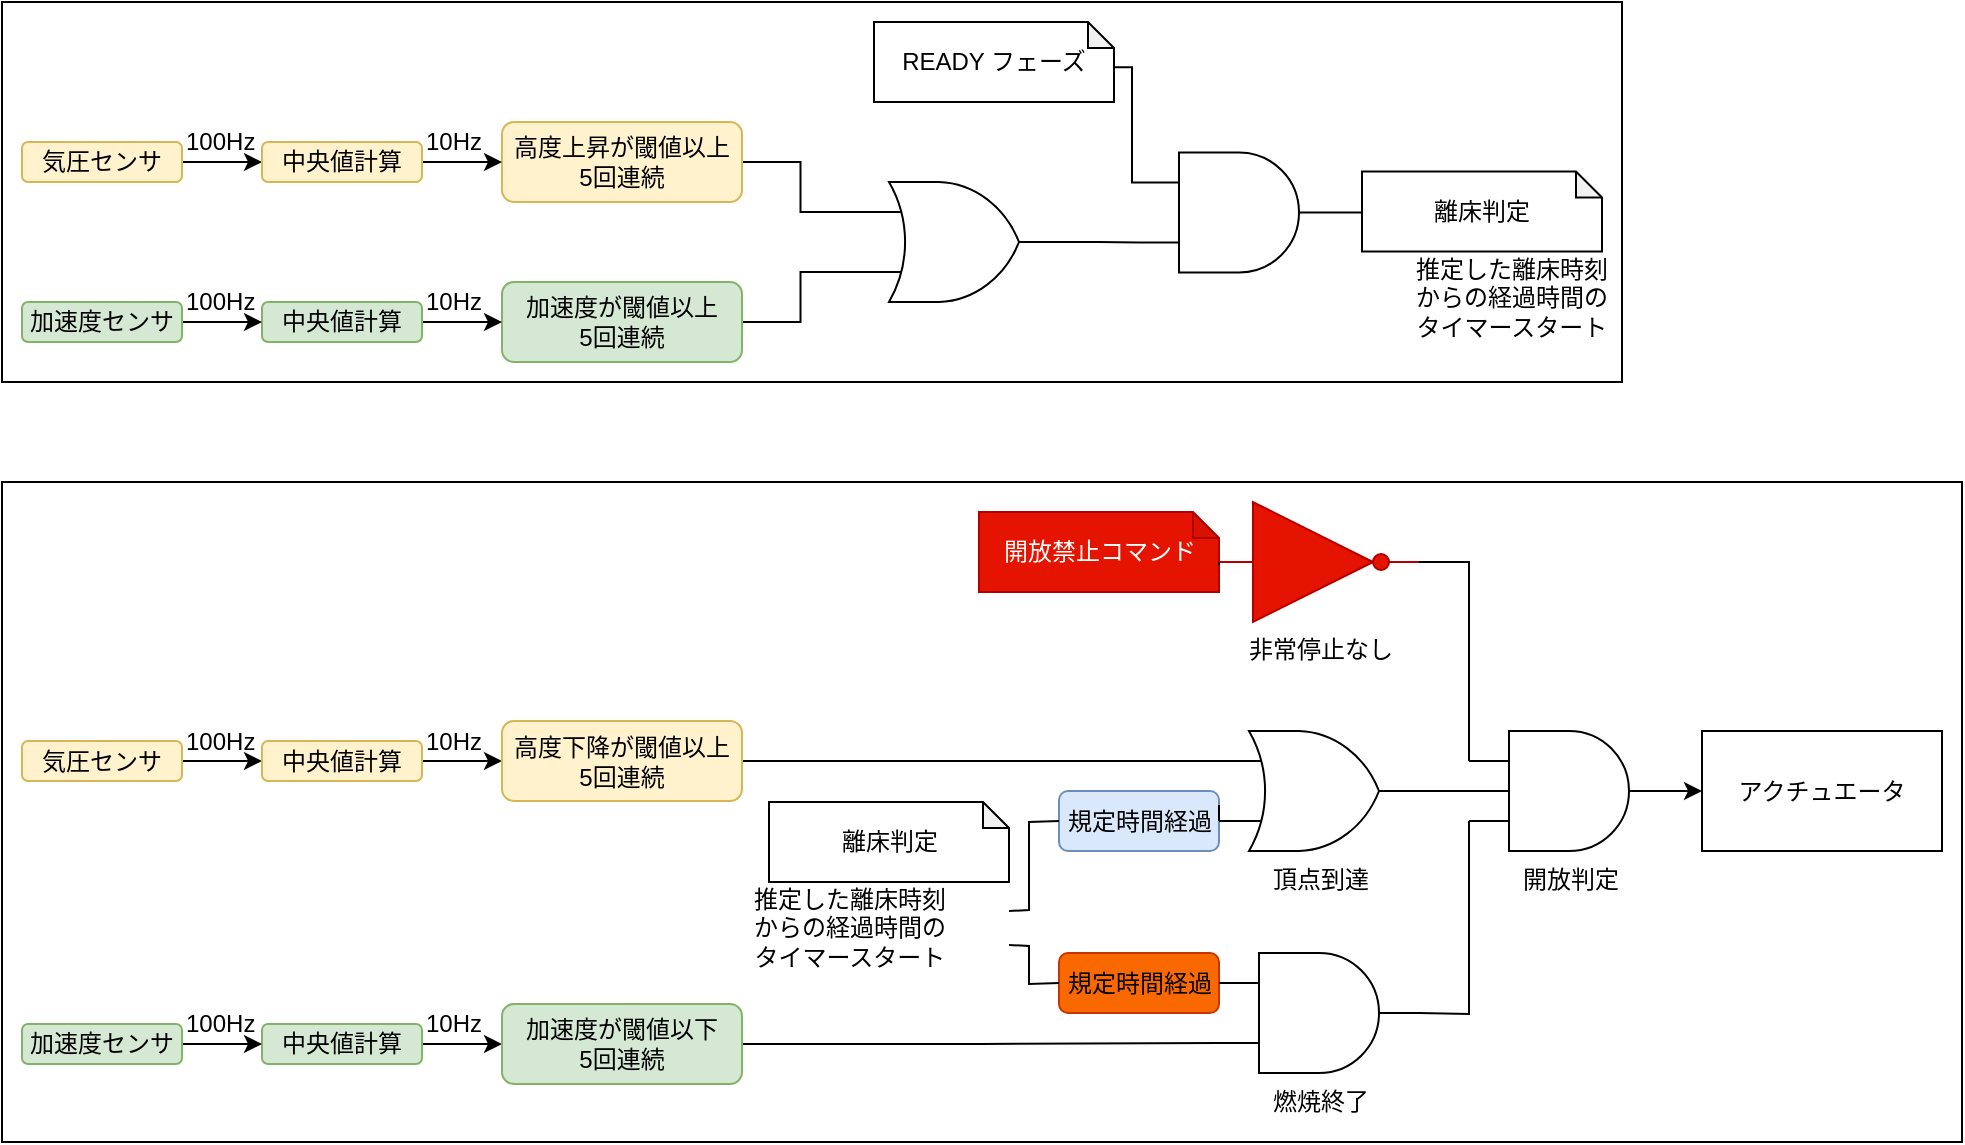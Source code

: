 <mxfile version="20.3.0" type="device"><diagram id="wkHMjp_xZwc7CJ_hE7S1" name="ページ1"><mxGraphModel dx="1237" dy="850" grid="1" gridSize="10" guides="1" tooltips="1" connect="1" arrows="1" fold="1" page="1" pageScale="1" pageWidth="827" pageHeight="1169" math="0" shadow="0"><root><mxCell id="0"/><mxCell id="1" parent="0"/><mxCell id="kFN7FehAm5sZcSyg3TLg-1" value="" style="rounded=0;whiteSpace=wrap;html=1;" vertex="1" parent="1"><mxGeometry x="40" y="280" width="980" height="330" as="geometry"/></mxCell><mxCell id="kFN7FehAm5sZcSyg3TLg-2" value="開放禁止コマンド" style="shape=note;whiteSpace=wrap;html=1;backgroundOutline=1;darkOpacity=0.05;size=13;fillColor=#e51400;fontColor=#ffffff;strokeColor=#B20000;" vertex="1" parent="1"><mxGeometry x="528.5" y="295" width="120" height="40" as="geometry"/></mxCell><mxCell id="kFN7FehAm5sZcSyg3TLg-3" value="" style="endArrow=none;html=1;rounded=0;exitX=0;exitY=0;exitDx=120;exitDy=26.5;exitPerimeter=0;entryX=0;entryY=0.5;entryDx=0;entryDy=0;entryPerimeter=0;" edge="1" parent="1" source="kFN7FehAm5sZcSyg3TLg-2" target="kFN7FehAm5sZcSyg3TLg-4"><mxGeometry width="50" height="50" relative="1" as="geometry"><mxPoint x="778.5" y="362.5" as="sourcePoint"/><mxPoint x="668.5" y="322.5" as="targetPoint"/></mxGeometry></mxCell><mxCell id="kFN7FehAm5sZcSyg3TLg-4" value="非常停止なし" style="verticalLabelPosition=bottom;shadow=0;dashed=0;align=center;html=1;verticalAlign=top;shape=mxgraph.electrical.logic_gates.inverter_2;fillColor=#e51400;fontColor=#000000;strokeColor=#B20000;" vertex="1" parent="1"><mxGeometry x="648.5" y="290" width="100" height="60" as="geometry"/></mxCell><mxCell id="kFN7FehAm5sZcSyg3TLg-5" value="開放判定" style="verticalLabelPosition=bottom;shadow=0;dashed=0;align=center;html=1;verticalAlign=top;shape=mxgraph.electrical.logic_gates.logic_gate;operation=and;points=[[0,0.25,0,0,0],[0,0.75,0,0,0],[0.2,0.5,0,0,0],[1,0.5,0,0,0]];" vertex="1" parent="1"><mxGeometry x="773.5" y="404.5" width="100" height="60" as="geometry"/></mxCell><mxCell id="kFN7FehAm5sZcSyg3TLg-6" value="規定時間経過" style="rounded=1;whiteSpace=wrap;html=1;fillColor=#fa6800;fontColor=#000000;strokeColor=#C73500;" vertex="1" parent="1"><mxGeometry x="568.5" y="515.5" width="80" height="30" as="geometry"/></mxCell><mxCell id="kFN7FehAm5sZcSyg3TLg-7" value="規定時間経過" style="rounded=1;whiteSpace=wrap;html=1;fillColor=#dae8fc;strokeColor=#6c8ebf;" vertex="1" parent="1"><mxGeometry x="568.5" y="434.5" width="80" height="30" as="geometry"/></mxCell><mxCell id="kFN7FehAm5sZcSyg3TLg-8" value="" style="endArrow=none;html=1;rounded=0;exitX=1;exitY=0.5;exitDx=0;exitDy=0;entryX=0;entryY=0.75;entryDx=0;entryDy=0;entryPerimeter=0;" edge="1" parent="1" source="kFN7FehAm5sZcSyg3TLg-7"><mxGeometry width="50" height="50" relative="1" as="geometry"><mxPoint x="628.5" y="512.5" as="sourcePoint"/><mxPoint x="648.5" y="441.5" as="targetPoint"/></mxGeometry></mxCell><mxCell id="kFN7FehAm5sZcSyg3TLg-9" value="" style="endArrow=none;html=1;rounded=0;exitX=1;exitY=0.5;exitDx=0;exitDy=0;entryX=0;entryY=0.25;entryDx=0;entryDy=0;entryPerimeter=0;" edge="1" parent="1" source="kFN7FehAm5sZcSyg3TLg-6"><mxGeometry width="50" height="50" relative="1" as="geometry"><mxPoint x="638.5" y="467.5" as="sourcePoint"/><mxPoint x="648.5" y="530.5" as="targetPoint"/></mxGeometry></mxCell><mxCell id="kFN7FehAm5sZcSyg3TLg-10" value="" style="endArrow=classic;html=1;rounded=0;exitX=1;exitY=0.5;exitDx=0;exitDy=0;exitPerimeter=0;entryX=0;entryY=0.5;entryDx=0;entryDy=0;" edge="1" parent="1" source="kFN7FehAm5sZcSyg3TLg-5" target="kFN7FehAm5sZcSyg3TLg-11"><mxGeometry width="50" height="50" relative="1" as="geometry"><mxPoint x="753.5" y="322.5" as="sourcePoint"/><mxPoint x="1143.5" y="392.5" as="targetPoint"/></mxGeometry></mxCell><mxCell id="kFN7FehAm5sZcSyg3TLg-11" value="アクチュエータ" style="rounded=0;whiteSpace=wrap;html=1;" vertex="1" parent="1"><mxGeometry x="890" y="404.5" width="120" height="60" as="geometry"/></mxCell><mxCell id="kFN7FehAm5sZcSyg3TLg-12" value="" style="group;fillColor=default;" vertex="1" connectable="0" parent="1"><mxGeometry x="413.5" y="440" width="130" height="80" as="geometry"/></mxCell><mxCell id="kFN7FehAm5sZcSyg3TLg-13" value="離床判定" style="shape=note;whiteSpace=wrap;html=1;backgroundOutline=1;darkOpacity=0.05;size=13;" vertex="1" parent="kFN7FehAm5sZcSyg3TLg-12"><mxGeometry x="10" width="120" height="40" as="geometry"/></mxCell><mxCell id="kFN7FehAm5sZcSyg3TLg-14" value="" style="shape=image;html=1;verticalAlign=top;verticalLabelPosition=bottom;labelBackgroundColor=#ffffff;imageAspect=0;aspect=fixed;image=https://cdn4.iconfinder.com/data/icons/essential-app-2/16/stop-watch-time-count-128.png" vertex="1" parent="kFN7FehAm5sZcSyg3TLg-12"><mxGeometry x="96" y="46" width="34" height="34" as="geometry"/></mxCell><mxCell id="kFN7FehAm5sZcSyg3TLg-15" value="推定した離床時刻&lt;br&gt;からの経過時間の&lt;br&gt;タイマースタート" style="text;html=1;strokeColor=none;fillColor=none;align=center;verticalAlign=middle;whiteSpace=wrap;rounded=0;" vertex="1" parent="kFN7FehAm5sZcSyg3TLg-12"><mxGeometry y="48" width="100" height="30" as="geometry"/></mxCell><mxCell id="kFN7FehAm5sZcSyg3TLg-16" value="燃焼終了" style="verticalLabelPosition=bottom;shadow=0;dashed=0;align=center;html=1;verticalAlign=top;shape=mxgraph.electrical.logic_gates.logic_gate;operation=and;" vertex="1" parent="1"><mxGeometry x="648.5" y="515.5" width="100" height="60" as="geometry"/></mxCell><mxCell id="kFN7FehAm5sZcSyg3TLg-17" value="頂点到達" style="verticalLabelPosition=bottom;shadow=0;dashed=0;align=center;html=1;verticalAlign=top;shape=mxgraph.electrical.logic_gates.logic_gate;operation=or;" vertex="1" parent="1"><mxGeometry x="648.5" y="404.5" width="100" height="60" as="geometry"/></mxCell><mxCell id="kFN7FehAm5sZcSyg3TLg-18" value="" style="endArrow=none;html=1;rounded=0;entryX=0;entryY=0.75;entryDx=0;entryDy=0;entryPerimeter=0;exitX=1;exitY=0.5;exitDx=0;exitDy=0;exitPerimeter=0;" edge="1" parent="1" source="kFN7FehAm5sZcSyg3TLg-16" target="kFN7FehAm5sZcSyg3TLg-5"><mxGeometry width="50" height="50" relative="1" as="geometry"><mxPoint x="413.5" y="505" as="sourcePoint"/><mxPoint x="463.5" y="455" as="targetPoint"/><Array as="points"><mxPoint x="773.5" y="546"/></Array></mxGeometry></mxCell><mxCell id="kFN7FehAm5sZcSyg3TLg-19" value="" style="endArrow=none;html=1;rounded=0;entryX=0;entryY=0.5;entryDx=0;entryDy=0;exitX=1;exitY=0.25;exitDx=0;exitDy=0;" edge="1" parent="1" source="kFN7FehAm5sZcSyg3TLg-14" target="kFN7FehAm5sZcSyg3TLg-7"><mxGeometry width="50" height="50" relative="1" as="geometry"><mxPoint x="523.5" y="470" as="sourcePoint"/><mxPoint x="573.5" y="420" as="targetPoint"/><Array as="points"><mxPoint x="553.5" y="494"/><mxPoint x="553.5" y="450"/></Array></mxGeometry></mxCell><mxCell id="kFN7FehAm5sZcSyg3TLg-20" value="" style="endArrow=none;html=1;rounded=0;exitX=1;exitY=0.75;exitDx=0;exitDy=0;entryX=0;entryY=0.5;entryDx=0;entryDy=0;" edge="1" parent="1" source="kFN7FehAm5sZcSyg3TLg-14" target="kFN7FehAm5sZcSyg3TLg-6"><mxGeometry width="50" height="50" relative="1" as="geometry"><mxPoint x="533.5" y="500" as="sourcePoint"/><mxPoint x="583.5" y="450" as="targetPoint"/><Array as="points"><mxPoint x="553.5" y="512"/><mxPoint x="553.5" y="531"/></Array></mxGeometry></mxCell><mxCell id="kFN7FehAm5sZcSyg3TLg-21" value="" style="endArrow=none;html=1;rounded=0;entryX=0.2;entryY=0.5;entryDx=0;entryDy=0;entryPerimeter=0;exitX=1;exitY=0.5;exitDx=0;exitDy=0;exitPerimeter=0;" edge="1" parent="1" source="kFN7FehAm5sZcSyg3TLg-17" target="kFN7FehAm5sZcSyg3TLg-5"><mxGeometry width="50" height="50" relative="1" as="geometry"><mxPoint x="713.5" y="480" as="sourcePoint"/><mxPoint x="763.5" y="430" as="targetPoint"/></mxGeometry></mxCell><mxCell id="kFN7FehAm5sZcSyg3TLg-22" value="" style="endArrow=none;html=1;rounded=0;entryX=1;entryY=0.5;entryDx=0;entryDy=0;entryPerimeter=0;exitX=0;exitY=0.25;exitDx=0;exitDy=0;exitPerimeter=0;" edge="1" parent="1" source="kFN7FehAm5sZcSyg3TLg-5" target="kFN7FehAm5sZcSyg3TLg-4"><mxGeometry width="50" height="50" relative="1" as="geometry"><mxPoint x="613.5" y="420" as="sourcePoint"/><mxPoint x="663.5" y="370" as="targetPoint"/><Array as="points"><mxPoint x="773.5" y="320"/></Array></mxGeometry></mxCell><mxCell id="kFN7FehAm5sZcSyg3TLg-23" value="10Hz" style="text;html=1;strokeColor=none;fillColor=none;align=left;verticalAlign=middle;whiteSpace=wrap;rounded=0;" vertex="1" parent="1"><mxGeometry x="250" y="399.5" width="40" height="20" as="geometry"/></mxCell><mxCell id="kFN7FehAm5sZcSyg3TLg-24" style="edgeStyle=orthogonalEdgeStyle;rounded=0;orthogonalLoop=1;jettySize=auto;html=1;exitX=1;exitY=0.5;exitDx=0;exitDy=0;entryX=0;entryY=0.5;entryDx=0;entryDy=0;" edge="1" parent="1" source="kFN7FehAm5sZcSyg3TLg-25" target="kFN7FehAm5sZcSyg3TLg-27"><mxGeometry relative="1" as="geometry"/></mxCell><mxCell id="kFN7FehAm5sZcSyg3TLg-25" value="気圧センサ" style="rounded=1;whiteSpace=wrap;html=1;fillColor=#fff2cc;strokeColor=#d6b656;" vertex="1" parent="1"><mxGeometry x="50" y="409.5" width="80" height="20" as="geometry"/></mxCell><mxCell id="kFN7FehAm5sZcSyg3TLg-26" style="edgeStyle=orthogonalEdgeStyle;rounded=0;orthogonalLoop=1;jettySize=auto;html=1;exitX=1;exitY=0.5;exitDx=0;exitDy=0;entryX=0;entryY=0.5;entryDx=0;entryDy=0;" edge="1" parent="1" source="kFN7FehAm5sZcSyg3TLg-27"><mxGeometry relative="1" as="geometry"><mxPoint x="290" y="419.5" as="targetPoint"/></mxGeometry></mxCell><mxCell id="kFN7FehAm5sZcSyg3TLg-27" value="中央値計算" style="rounded=1;whiteSpace=wrap;html=1;fillColor=#fff2cc;strokeColor=#d6b656;" vertex="1" parent="1"><mxGeometry x="170" y="409.5" width="80" height="20" as="geometry"/></mxCell><mxCell id="kFN7FehAm5sZcSyg3TLg-28" value="100Hz" style="text;html=1;strokeColor=none;fillColor=none;align=left;verticalAlign=middle;whiteSpace=wrap;rounded=0;" vertex="1" parent="1"><mxGeometry x="130" y="399.5" width="40" height="20" as="geometry"/></mxCell><mxCell id="kFN7FehAm5sZcSyg3TLg-29" value="100Hz" style="text;html=1;strokeColor=none;fillColor=none;align=left;verticalAlign=middle;whiteSpace=wrap;rounded=0;" vertex="1" parent="1"><mxGeometry x="130" y="541" width="40" height="20" as="geometry"/></mxCell><mxCell id="kFN7FehAm5sZcSyg3TLg-30" style="edgeStyle=orthogonalEdgeStyle;rounded=0;orthogonalLoop=1;jettySize=auto;html=1;exitX=1;exitY=0.5;exitDx=0;exitDy=0;entryX=0;entryY=0.5;entryDx=0;entryDy=0;" edge="1" parent="1" source="kFN7FehAm5sZcSyg3TLg-31"><mxGeometry relative="1" as="geometry"><mxPoint x="290" y="561" as="targetPoint"/></mxGeometry></mxCell><mxCell id="kFN7FehAm5sZcSyg3TLg-31" value="中央値計算" style="rounded=1;whiteSpace=wrap;html=1;fillColor=#d5e8d4;strokeColor=#82b366;" vertex="1" parent="1"><mxGeometry x="170" y="551" width="80" height="20" as="geometry"/></mxCell><mxCell id="kFN7FehAm5sZcSyg3TLg-32" value="10Hz" style="text;html=1;strokeColor=none;fillColor=none;align=left;verticalAlign=middle;whiteSpace=wrap;rounded=0;" vertex="1" parent="1"><mxGeometry x="250" y="541" width="40" height="20" as="geometry"/></mxCell><mxCell id="kFN7FehAm5sZcSyg3TLg-33" style="edgeStyle=orthogonalEdgeStyle;rounded=0;orthogonalLoop=1;jettySize=auto;html=1;exitX=1;exitY=0.5;exitDx=0;exitDy=0;entryX=1;entryY=1;entryDx=0;entryDy=0;" edge="1" parent="1" source="kFN7FehAm5sZcSyg3TLg-34" target="kFN7FehAm5sZcSyg3TLg-29"><mxGeometry relative="1" as="geometry"><Array as="points"><mxPoint x="160" y="561"/><mxPoint x="160" y="561"/></Array></mxGeometry></mxCell><mxCell id="kFN7FehAm5sZcSyg3TLg-34" value="加速度センサ" style="rounded=1;whiteSpace=wrap;html=1;fillColor=#d5e8d4;strokeColor=#82b366;" vertex="1" parent="1"><mxGeometry x="50" y="551" width="80" height="20" as="geometry"/></mxCell><mxCell id="kFN7FehAm5sZcSyg3TLg-35" style="edgeStyle=orthogonalEdgeStyle;rounded=0;orthogonalLoop=1;jettySize=auto;html=1;exitX=1;exitY=0.5;exitDx=0;exitDy=0;entryX=0;entryY=0.75;entryDx=0;entryDy=0;entryPerimeter=0;endArrow=none;endFill=0;" edge="1" parent="1" source="kFN7FehAm5sZcSyg3TLg-36" target="kFN7FehAm5sZcSyg3TLg-16"><mxGeometry relative="1" as="geometry"/></mxCell><mxCell id="kFN7FehAm5sZcSyg3TLg-36" value="加速度が閾値以下&lt;br&gt;5回連続" style="rounded=1;whiteSpace=wrap;html=1;fillColor=#d5e8d4;strokeColor=#82b366;" vertex="1" parent="1"><mxGeometry x="290" y="541" width="120" height="40" as="geometry"/></mxCell><mxCell id="kFN7FehAm5sZcSyg3TLg-37" style="edgeStyle=orthogonalEdgeStyle;rounded=0;orthogonalLoop=1;jettySize=auto;html=1;exitX=1;exitY=0.5;exitDx=0;exitDy=0;entryX=0;entryY=0.25;entryDx=0;entryDy=0;entryPerimeter=0;endArrow=none;endFill=0;" edge="1" parent="1" source="kFN7FehAm5sZcSyg3TLg-38" target="kFN7FehAm5sZcSyg3TLg-17"><mxGeometry relative="1" as="geometry"/></mxCell><mxCell id="kFN7FehAm5sZcSyg3TLg-38" value="高度下降が閾値以上&lt;br&gt;5回連続" style="rounded=1;whiteSpace=wrap;html=1;fillColor=#fff2cc;strokeColor=#d6b656;" vertex="1" parent="1"><mxGeometry x="290" y="399.5" width="120" height="40" as="geometry"/></mxCell><mxCell id="kFN7FehAm5sZcSyg3TLg-39" value="" style="rounded=0;whiteSpace=wrap;html=1;points=[[0,0,0,0,0],[0,0.25,0,0,0],[0,0.5,0,0,0],[0,0.75,0,0,0],[0,1,0,0,0],[0.25,0,0,0,0],[0.25,1,0,0,0],[0.5,0,0,0,0],[0.5,1,0,0,0],[0.75,0,0,0,0],[0.75,1,0,0,0],[1,0,0,0,0],[1,0.25,0,0,0],[1,0.5,0,0,0],[1,0.75,0,0,0],[1,1,0,0,0]];" vertex="1" parent="1"><mxGeometry x="40" y="40" width="810" height="190" as="geometry"/></mxCell><mxCell id="kFN7FehAm5sZcSyg3TLg-40" style="edgeStyle=orthogonalEdgeStyle;rounded=0;orthogonalLoop=1;jettySize=auto;html=1;exitX=0;exitY=0.25;exitDx=0;exitDy=0;exitPerimeter=0;entryX=1.002;entryY=0.566;entryDx=0;entryDy=0;entryPerimeter=0;endArrow=none;endFill=0;" edge="1" parent="1" source="kFN7FehAm5sZcSyg3TLg-42" target="kFN7FehAm5sZcSyg3TLg-43"><mxGeometry relative="1" as="geometry"><Array as="points"><mxPoint x="605" y="123"/><mxPoint x="605" y="123"/><mxPoint x="605" y="73"/></Array></mxGeometry></mxCell><mxCell id="kFN7FehAm5sZcSyg3TLg-41" style="edgeStyle=orthogonalEdgeStyle;rounded=0;orthogonalLoop=1;jettySize=auto;html=1;exitX=1;exitY=0.5;exitDx=0;exitDy=0;exitPerimeter=0;entryX=0;entryY=0.5;entryDx=0;entryDy=0;entryPerimeter=0;endArrow=none;endFill=0;" edge="1" parent="1" source="kFN7FehAm5sZcSyg3TLg-42" target="kFN7FehAm5sZcSyg3TLg-46"><mxGeometry relative="1" as="geometry"/></mxCell><mxCell id="kFN7FehAm5sZcSyg3TLg-42" value="" style="verticalLabelPosition=bottom;shadow=0;dashed=0;align=center;html=1;verticalAlign=top;shape=mxgraph.electrical.logic_gates.logic_gate;operation=and;" vertex="1" parent="1"><mxGeometry x="608.5" y="115.25" width="100" height="60" as="geometry"/></mxCell><mxCell id="kFN7FehAm5sZcSyg3TLg-43" value="READY フェーズ" style="shape=note;whiteSpace=wrap;html=1;backgroundOutline=1;darkOpacity=0.05;size=13;" vertex="1" parent="1"><mxGeometry x="476" y="50" width="120" height="40" as="geometry"/></mxCell><mxCell id="kFN7FehAm5sZcSyg3TLg-44" value="10Hz" style="text;html=1;strokeColor=none;fillColor=none;align=left;verticalAlign=middle;whiteSpace=wrap;rounded=0;" vertex="1" parent="1"><mxGeometry x="250" y="100" width="40" height="20" as="geometry"/></mxCell><mxCell id="kFN7FehAm5sZcSyg3TLg-45" value="100Hz" style="text;html=1;strokeColor=none;fillColor=none;align=left;verticalAlign=middle;whiteSpace=wrap;rounded=0;" vertex="1" parent="1"><mxGeometry x="130" y="180" width="40" height="20" as="geometry"/></mxCell><mxCell id="kFN7FehAm5sZcSyg3TLg-46" value="離床判定" style="shape=note;whiteSpace=wrap;html=1;backgroundOutline=1;darkOpacity=0.05;size=13;" vertex="1" parent="1"><mxGeometry x="720" y="124.75" width="120" height="40" as="geometry"/></mxCell><mxCell id="kFN7FehAm5sZcSyg3TLg-47" value="" style="shape=image;html=1;verticalAlign=top;verticalLabelPosition=bottom;labelBackgroundColor=#ffffff;imageAspect=0;aspect=fixed;image=https://cdn4.iconfinder.com/data/icons/essential-app-2/16/stop-watch-time-count-128.png" vertex="1" parent="1"><mxGeometry x="715" y="170.75" width="34" height="34" as="geometry"/></mxCell><mxCell id="kFN7FehAm5sZcSyg3TLg-48" value="推定した離床時刻&lt;br&gt;からの経過時間の&lt;br&gt;タイマースタート" style="text;html=1;strokeColor=none;fillColor=none;align=center;verticalAlign=middle;whiteSpace=wrap;rounded=0;" vertex="1" parent="1"><mxGeometry x="745" y="172.75" width="100" height="30" as="geometry"/></mxCell><mxCell id="kFN7FehAm5sZcSyg3TLg-49" style="edgeStyle=orthogonalEdgeStyle;rounded=0;orthogonalLoop=1;jettySize=auto;html=1;exitX=1;exitY=0.5;exitDx=0;exitDy=0;entryX=0;entryY=0.25;entryDx=0;entryDy=0;entryPerimeter=0;endArrow=none;endFill=0;" edge="1" parent="1" source="kFN7FehAm5sZcSyg3TLg-50" target="kFN7FehAm5sZcSyg3TLg-57"><mxGeometry relative="1" as="geometry"/></mxCell><mxCell id="kFN7FehAm5sZcSyg3TLg-50" value="高度上昇が閾値以上&lt;br&gt;5回連続" style="rounded=1;whiteSpace=wrap;html=1;fillColor=#fff2cc;strokeColor=#d6b656;" vertex="1" parent="1"><mxGeometry x="290" y="100" width="120" height="40" as="geometry"/></mxCell><mxCell id="kFN7FehAm5sZcSyg3TLg-51" style="edgeStyle=orthogonalEdgeStyle;rounded=0;orthogonalLoop=1;jettySize=auto;html=1;exitX=1;exitY=0.5;exitDx=0;exitDy=0;entryX=0;entryY=0.75;entryDx=0;entryDy=0;entryPerimeter=0;endArrow=none;endFill=0;" edge="1" parent="1" source="kFN7FehAm5sZcSyg3TLg-52" target="kFN7FehAm5sZcSyg3TLg-57"><mxGeometry relative="1" as="geometry"/></mxCell><mxCell id="kFN7FehAm5sZcSyg3TLg-52" value="加速度が閾値以上&lt;br&gt;5回連続" style="rounded=1;whiteSpace=wrap;html=1;fillColor=#d5e8d4;strokeColor=#82b366;" vertex="1" parent="1"><mxGeometry x="290" y="180" width="120" height="40" as="geometry"/></mxCell><mxCell id="kFN7FehAm5sZcSyg3TLg-53" style="edgeStyle=orthogonalEdgeStyle;rounded=0;orthogonalLoop=1;jettySize=auto;html=1;exitX=1;exitY=0.5;exitDx=0;exitDy=0;entryX=0;entryY=0.5;entryDx=0;entryDy=0;" edge="1" parent="1" source="kFN7FehAm5sZcSyg3TLg-54" target="kFN7FehAm5sZcSyg3TLg-52"><mxGeometry relative="1" as="geometry"/></mxCell><mxCell id="kFN7FehAm5sZcSyg3TLg-54" value="中央値計算" style="rounded=1;whiteSpace=wrap;html=1;fillColor=#d5e8d4;strokeColor=#82b366;" vertex="1" parent="1"><mxGeometry x="170" y="190" width="80" height="20" as="geometry"/></mxCell><mxCell id="kFN7FehAm5sZcSyg3TLg-55" value="10Hz" style="text;html=1;strokeColor=none;fillColor=none;align=left;verticalAlign=middle;whiteSpace=wrap;rounded=0;" vertex="1" parent="1"><mxGeometry x="250" y="180" width="40" height="20" as="geometry"/></mxCell><mxCell id="kFN7FehAm5sZcSyg3TLg-56" style="edgeStyle=orthogonalEdgeStyle;rounded=0;orthogonalLoop=1;jettySize=auto;html=1;exitX=1;exitY=0.5;exitDx=0;exitDy=0;exitPerimeter=0;entryX=0;entryY=0.75;entryDx=0;entryDy=0;entryPerimeter=0;endArrow=none;endFill=0;" edge="1" parent="1" source="kFN7FehAm5sZcSyg3TLg-57" target="kFN7FehAm5sZcSyg3TLg-42"><mxGeometry relative="1" as="geometry"><mxPoint x="556" y="211.5" as="sourcePoint"/></mxGeometry></mxCell><mxCell id="kFN7FehAm5sZcSyg3TLg-57" value="" style="verticalLabelPosition=bottom;shadow=0;dashed=0;align=center;html=1;verticalAlign=top;shape=mxgraph.electrical.logic_gates.logic_gate;operation=or;" vertex="1" parent="1"><mxGeometry x="468.5" y="130" width="100" height="60" as="geometry"/></mxCell><mxCell id="kFN7FehAm5sZcSyg3TLg-58" style="edgeStyle=orthogonalEdgeStyle;rounded=0;orthogonalLoop=1;jettySize=auto;html=1;exitX=1;exitY=0.5;exitDx=0;exitDy=0;entryX=0;entryY=0.5;entryDx=0;entryDy=0;" edge="1" parent="1" source="kFN7FehAm5sZcSyg3TLg-59" target="kFN7FehAm5sZcSyg3TLg-63"><mxGeometry relative="1" as="geometry"/></mxCell><mxCell id="kFN7FehAm5sZcSyg3TLg-59" value="気圧センサ" style="rounded=1;whiteSpace=wrap;html=1;fillColor=#fff2cc;strokeColor=#d6b656;" vertex="1" parent="1"><mxGeometry x="50" y="110" width="80" height="20" as="geometry"/></mxCell><mxCell id="kFN7FehAm5sZcSyg3TLg-60" style="edgeStyle=orthogonalEdgeStyle;rounded=0;orthogonalLoop=1;jettySize=auto;html=1;exitX=1;exitY=0.5;exitDx=0;exitDy=0;entryX=1;entryY=1;entryDx=0;entryDy=0;" edge="1" parent="1" source="kFN7FehAm5sZcSyg3TLg-61" target="kFN7FehAm5sZcSyg3TLg-45"><mxGeometry relative="1" as="geometry"><Array as="points"><mxPoint x="160" y="200"/><mxPoint x="160" y="200"/></Array></mxGeometry></mxCell><mxCell id="kFN7FehAm5sZcSyg3TLg-61" value="加速度センサ" style="rounded=1;whiteSpace=wrap;html=1;fillColor=#d5e8d4;strokeColor=#82b366;" vertex="1" parent="1"><mxGeometry x="50" y="190" width="80" height="20" as="geometry"/></mxCell><mxCell id="kFN7FehAm5sZcSyg3TLg-62" style="edgeStyle=orthogonalEdgeStyle;rounded=0;orthogonalLoop=1;jettySize=auto;html=1;exitX=1;exitY=0.5;exitDx=0;exitDy=0;entryX=0;entryY=0.5;entryDx=0;entryDy=0;" edge="1" parent="1" source="kFN7FehAm5sZcSyg3TLg-63" target="kFN7FehAm5sZcSyg3TLg-50"><mxGeometry relative="1" as="geometry"/></mxCell><mxCell id="kFN7FehAm5sZcSyg3TLg-63" value="中央値計算" style="rounded=1;whiteSpace=wrap;html=1;fillColor=#fff2cc;strokeColor=#d6b656;" vertex="1" parent="1"><mxGeometry x="170" y="110" width="80" height="20" as="geometry"/></mxCell><mxCell id="kFN7FehAm5sZcSyg3TLg-64" value="100Hz" style="text;html=1;strokeColor=none;fillColor=none;align=left;verticalAlign=middle;whiteSpace=wrap;rounded=0;" vertex="1" parent="1"><mxGeometry x="130" y="100" width="40" height="20" as="geometry"/></mxCell></root></mxGraphModel></diagram></mxfile>
